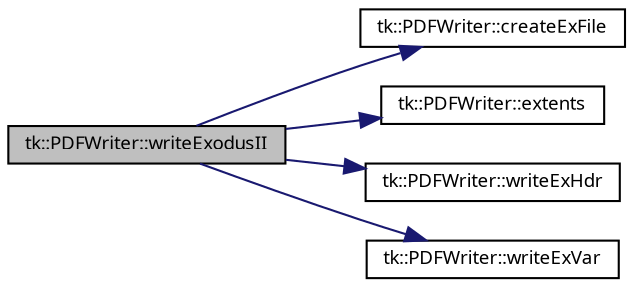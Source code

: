 digraph "tk::PDFWriter::writeExodusII"
{
 // INTERACTIVE_SVG=YES
  bgcolor="transparent";
  edge [fontname="sans-serif",fontsize="9",labelfontname="sans-serif",labelfontsize="9"];
  node [fontname="sans-serif",fontsize="9",shape=record];
  rankdir="LR";
  Node1 [label="tk::PDFWriter::writeExodusII",height=0.2,width=0.4,color="black", fillcolor="grey75", style="filled", fontcolor="black"];
  Node1 -> Node2 [color="midnightblue",fontsize="9",style="solid",fontname="sans-serif"];
  Node2 [label="tk::PDFWriter::createExFile",height=0.2,width=0.4,color="black",URL="$classtk_1_1_p_d_f_writer.html#a7743163b6192e4767627137ba2463fe7"];
  Node1 -> Node3 [color="midnightblue",fontsize="9",style="solid",fontname="sans-serif"];
  Node3 [label="tk::PDFWriter::extents",height=0.2,width=0.4,color="black",URL="$classtk_1_1_p_d_f_writer.html#a58e74d6f045704bd1f9c6698e6a779ae",tooltip="Query extents and other metadata of univariate PDF sample space. "];
  Node1 -> Node4 [color="midnightblue",fontsize="9",style="solid",fontname="sans-serif"];
  Node4 [label="tk::PDFWriter::writeExHdr",height=0.2,width=0.4,color="black",URL="$classtk_1_1_p_d_f_writer.html#a30df2472b4cb140d9231bbbb28a0679e"];
  Node1 -> Node5 [color="midnightblue",fontsize="9",style="solid",fontname="sans-serif"];
  Node5 [label="tk::PDFWriter::writeExVar",height=0.2,width=0.4,color="black",URL="$classtk_1_1_p_d_f_writer.html#a7be8c9494b06b799f81b0a249567da3f"];
}
